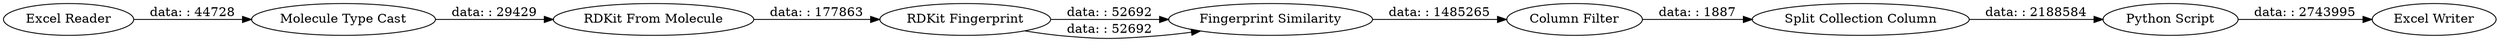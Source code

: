 digraph {
	"-3699607836405220615_7" [label="Column Filter"]
	"-3699607836405220615_6" [label="Fingerprint Similarity"]
	"-3699607836405220615_10" [label="Excel Writer"]
	"-3699607836405220615_4" [label="RDKit Fingerprint"]
	"-3699607836405220615_9" [label="Python Script"]
	"-3699607836405220615_2" [label="Molecule Type Cast"]
	"-3699607836405220615_1" [label="Excel Reader"]
	"-3699607836405220615_8" [label="Split Collection Column"]
	"-3699607836405220615_3" [label="RDKit From Molecule"]
	"-3699607836405220615_3" -> "-3699607836405220615_4" [label="data: : 177863"]
	"-3699607836405220615_4" -> "-3699607836405220615_6" [label="data: : 52692"]
	"-3699607836405220615_4" -> "-3699607836405220615_6" [label="data: : 52692"]
	"-3699607836405220615_6" -> "-3699607836405220615_7" [label="data: : 1485265"]
	"-3699607836405220615_8" -> "-3699607836405220615_9" [label="data: : 2188584"]
	"-3699607836405220615_1" -> "-3699607836405220615_2" [label="data: : 44728"]
	"-3699607836405220615_9" -> "-3699607836405220615_10" [label="data: : 2743995"]
	"-3699607836405220615_7" -> "-3699607836405220615_8" [label="data: : 1887"]
	"-3699607836405220615_2" -> "-3699607836405220615_3" [label="data: : 29429"]
	rankdir=LR
}

